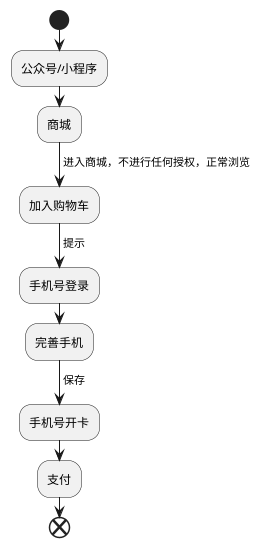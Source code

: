 @startuml
start
:公众号/小程序;
:商城;
-> 进入商城，不进行任何授权，正常浏览;
:加入购物车;
-> 提示;
:手机号登录;
:完善手机;
-> 保存;
:手机号开卡;
:支付;


end
@enduml